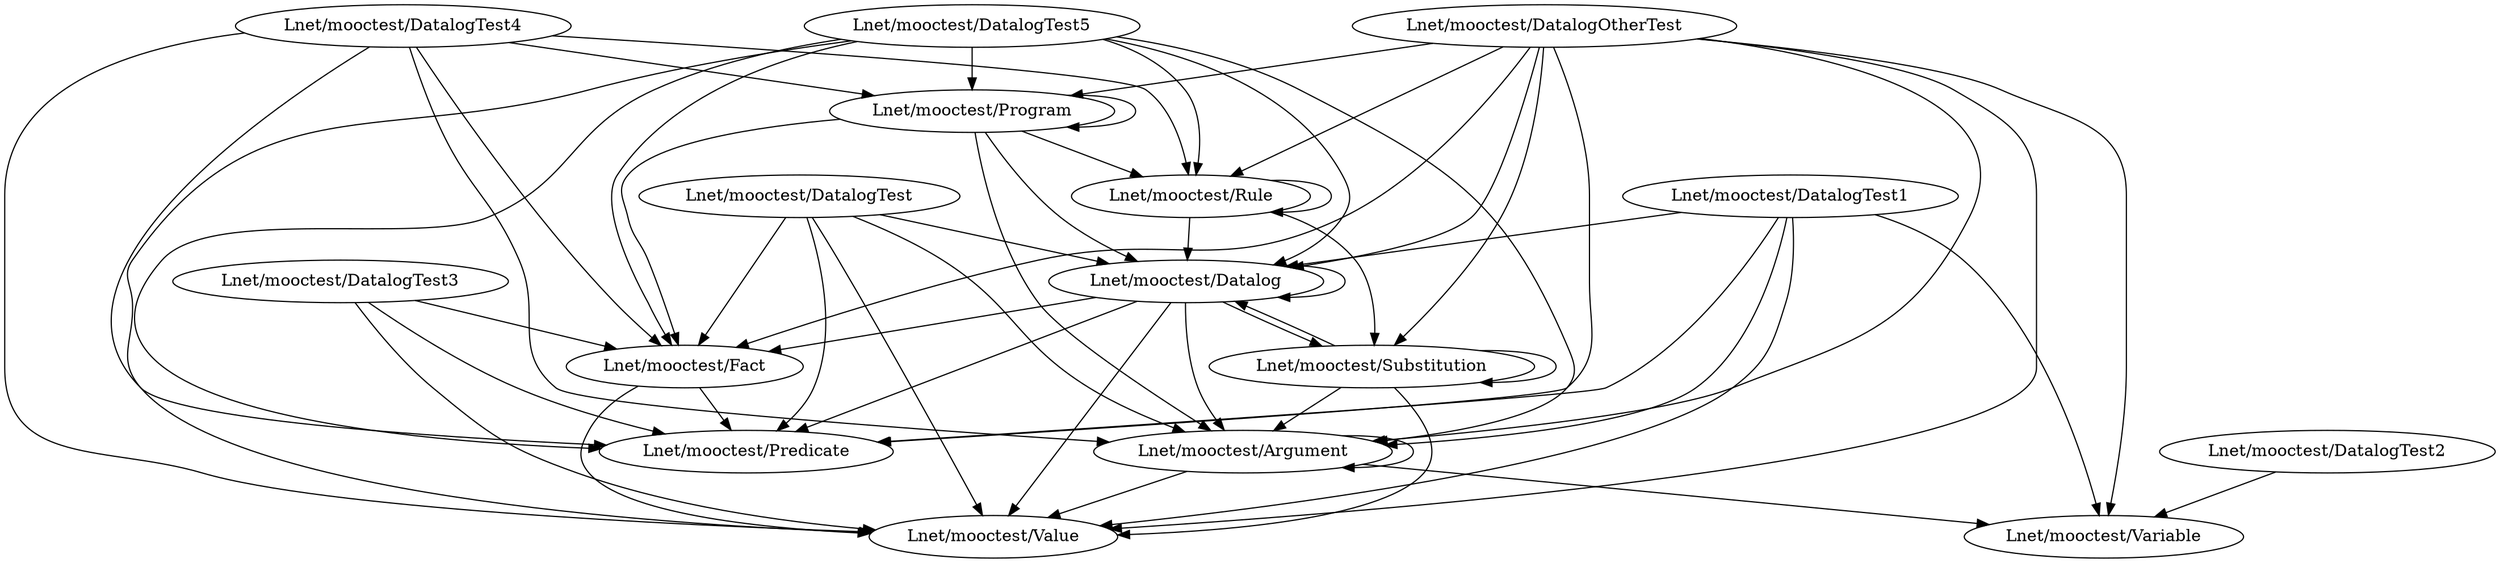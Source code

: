 digraph class {
    "Lnet/mooctest/DatalogOtherTest" -> "Lnet/mooctest/Variable";
    "Lnet/mooctest/DatalogOtherTest" -> "Lnet/mooctest/Value";
    "Lnet/mooctest/DatalogOtherTest" -> "Lnet/mooctest/Argument";
    "Lnet/mooctest/DatalogOtherTest" -> "Lnet/mooctest/Rule";
    "Lnet/mooctest/DatalogOtherTest" -> "Lnet/mooctest/Datalog";
    "Lnet/mooctest/DatalogOtherTest" -> "Lnet/mooctest/Fact";
    "Lnet/mooctest/DatalogOtherTest" -> "Lnet/mooctest/Predicate";
    "Lnet/mooctest/DatalogOtherTest" -> "Lnet/mooctest/Program";
    "Lnet/mooctest/DatalogOtherTest" -> "Lnet/mooctest/Substitution";
    "Lnet/mooctest/DatalogTest" -> "Lnet/mooctest/Value";
    "Lnet/mooctest/DatalogTest" -> "Lnet/mooctest/Argument";
    "Lnet/mooctest/DatalogTest" -> "Lnet/mooctest/Datalog";
    "Lnet/mooctest/DatalogTest" -> "Lnet/mooctest/Fact";
    "Lnet/mooctest/DatalogTest" -> "Lnet/mooctest/Predicate";
    "Lnet/mooctest/Argument" -> "Lnet/mooctest/Variable";
    "Lnet/mooctest/Argument" -> "Lnet/mooctest/Value";
    "Lnet/mooctest/Argument" -> "Lnet/mooctest/Argument";
    "Lnet/mooctest/Program" -> "Lnet/mooctest/Argument";
    "Lnet/mooctest/Program" -> "Lnet/mooctest/Rule";
    "Lnet/mooctest/Program" -> "Lnet/mooctest/Fact";
    "Lnet/mooctest/Program" -> "Lnet/mooctest/Datalog";
    "Lnet/mooctest/Program" -> "Lnet/mooctest/Program";
    "Lnet/mooctest/DatalogTest5" -> "Lnet/mooctest/Value";
    "Lnet/mooctest/DatalogTest5" -> "Lnet/mooctest/Rule";
    "Lnet/mooctest/DatalogTest5" -> "Lnet/mooctest/Argument";
    "Lnet/mooctest/DatalogTest5" -> "Lnet/mooctest/Fact";
    "Lnet/mooctest/DatalogTest5" -> "Lnet/mooctest/Datalog";
    "Lnet/mooctest/DatalogTest5" -> "Lnet/mooctest/Predicate";
    "Lnet/mooctest/DatalogTest5" -> "Lnet/mooctest/Program";
    "Lnet/mooctest/Rule" -> "Lnet/mooctest/Rule";
    "Lnet/mooctest/Rule" -> "Lnet/mooctest/Datalog";
    "Lnet/mooctest/Rule" -> "Lnet/mooctest/Substitution";
    "Lnet/mooctest/DatalogTest4" -> "Lnet/mooctest/Value";
    "Lnet/mooctest/DatalogTest4" -> "Lnet/mooctest/Rule";
    "Lnet/mooctest/DatalogTest4" -> "Lnet/mooctest/Argument";
    "Lnet/mooctest/DatalogTest4" -> "Lnet/mooctest/Fact";
    "Lnet/mooctest/DatalogTest4" -> "Lnet/mooctest/Program";
    "Lnet/mooctest/DatalogTest4" -> "Lnet/mooctest/Predicate";
    "Lnet/mooctest/Substitution" -> "Lnet/mooctest/Value";
    "Lnet/mooctest/Substitution" -> "Lnet/mooctest/Argument";
    "Lnet/mooctest/Substitution" -> "Lnet/mooctest/Datalog";
    "Lnet/mooctest/Substitution" -> "Lnet/mooctest/Substitution";
    "Lnet/mooctest/DatalogTest3" -> "Lnet/mooctest/Value";
    "Lnet/mooctest/DatalogTest3" -> "Lnet/mooctest/Fact";
    "Lnet/mooctest/DatalogTest3" -> "Lnet/mooctest/Predicate";
    "Lnet/mooctest/DatalogTest2" -> "Lnet/mooctest/Variable";
    "Lnet/mooctest/Datalog" -> "Lnet/mooctest/Argument";
    "Lnet/mooctest/Datalog" -> "Lnet/mooctest/Value";
    "Lnet/mooctest/Datalog" -> "Lnet/mooctest/Datalog";
    "Lnet/mooctest/Datalog" -> "Lnet/mooctest/Fact";
    "Lnet/mooctest/Datalog" -> "Lnet/mooctest/Predicate";
    "Lnet/mooctest/Datalog" -> "Lnet/mooctest/Substitution";
    "Lnet/mooctest/DatalogTest1" -> "Lnet/mooctest/Variable";
    "Lnet/mooctest/DatalogTest1" -> "Lnet/mooctest/Value";
    "Lnet/mooctest/DatalogTest1" -> "Lnet/mooctest/Argument";
    "Lnet/mooctest/DatalogTest1" -> "Lnet/mooctest/Datalog";
    "Lnet/mooctest/DatalogTest1" -> "Lnet/mooctest/Predicate";
    "Lnet/mooctest/Fact" -> "Lnet/mooctest/Value";
    "Lnet/mooctest/Fact" -> "Lnet/mooctest/Predicate";
}